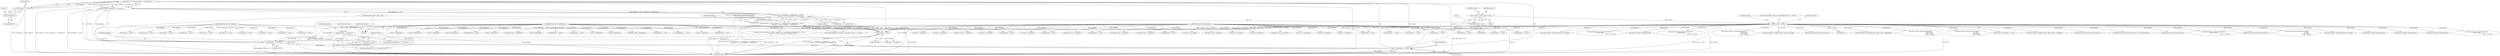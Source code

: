 digraph "0_Android_aeea52da00d210587fb3ed895de3d5f2e0264c88_4@API" {
"1001122" [label="(Call,replySize == NULL || *replySize < 2*sizeof(int32_t))"];
"1001123" [label="(Call,replySize == NULL)"];
"1000114" [label="(MethodParameterIn,uint32_t *replySize)"];
"1001119" [label="(Call,pReplyData == NULL)"];
"1001101" [label="(Call,pReplyData == LVM_NULL)"];
"1000115" [label="(MethodParameterIn,void *pReplyData)"];
"1001108" [label="(Call,pCmdData == NULL)"];
"1000113" [label="(MethodParameterIn,void *pCmdData)"];
"1000153" [label="(Call,pContext == NULL)"];
"1000118" [label="(Call,* pContext = (EffectContext *) self)"];
"1000120" [label="(Call,(EffectContext *) self)"];
"1000110" [label="(MethodParameterIn,effect_handle_t  self)"];
"1001126" [label="(Call,*replySize < 2*sizeof(int32_t))"];
"1001129" [label="(Call,2*sizeof(int32_t))"];
"1001118" [label="(Call,pReplyData == NULL ||\n                    replySize == NULL || *replySize < 2*sizeof(int32_t))"];
"1001111" [label="(Call,cmdSize != 2 * sizeof(uint32_t) || pReplyData == NULL ||\n                    replySize == NULL || *replySize < 2*sizeof(int32_t))"];
"1001107" [label="(Call,pCmdData == NULL || cmdSize != 2 * sizeof(uint32_t) || pReplyData == NULL ||\n                    replySize == NULL || *replySize < 2*sizeof(int32_t))"];
"1001065" [label="(Call,(int32_t *)pCmdData)"];
"1000711" [label="(Call,replySize == NULL)"];
"1000349" [label="(Call,replySize == NULL)"];
"1000930" [label="(Call,(int32_t *)pCmdData)"];
"1000257" [label="(Call,replySize == NULL)"];
"1000273" [label="(Call,(int *) pReplyData)"];
"1000212" [label="(Call,android::VirtualizerSetStrength(pContext, 0))"];
"1001112" [label="(Call,cmdSize != 2 * sizeof(uint32_t))"];
"1001130" [label="(Literal,2)"];
"1001120" [label="(Identifier,pReplyData)"];
"1000695" [label="(Call,pCmdData == NULL)"];
"1000118" [label="(Call,* pContext = (EffectContext *) self)"];
"1000460" [label="(Call,android::Equalizer_getParameter(pContext,\n                                                             p->data,\n                                                             &p->vsize,\n                                                             p->data + voffset))"];
"1001129" [label="(Call,2*sizeof(int32_t))"];
"1001101" [label="(Call,pReplyData == LVM_NULL)"];
"1000843" [label="(Call,android::Effect_setEnabled(pContext, LVM_TRUE))"];
"1000950" [label="(Call,android::LvmEffect_disable(pContext))"];
"1000850" [label="(Call,pReplyData == NULL)"];
"1000982" [label="(Call,android::LvmEffect_enable(pContext))"];
"1000116" [label="(Block,)"];
"1000634" [label="(Call,replySize == NULL)"];
"1000578" [label="(Call,(int *)pReplyData)"];
"1000115" [label="(MethodParameterIn,void *pReplyData)"];
"1000154" [label="(Identifier,pContext)"];
"1000114" [label="(MethodParameterIn,uint32_t *replySize)"];
"1001068" [label="(Call,android::LvmEffect_enable(pContext))"];
"1001102" [label="(Identifier,pReplyData)"];
"1000234" [label="(Call,(int *) pReplyData)"];
"1000669" [label="(Call,(int *)pReplyData)"];
"1000800" [label="(Call,android::Volume_setParameter(pContext,\n (void *)p->data,\n                                                                 p->data + p->psize))"];
"1000873" [label="(Call,android::Effect_setEnabled(pContext, LVM_FALSE))"];
"1000581" [label="(Call,android::BassBoost_setParameter(pContext,\n (void *)p->data,\n                                                                    p->data + p->psize))"];
"1001140" [label="(Identifier,leftVolume)"];
"1001131" [label="(Call,sizeof(int32_t))"];
"1001124" [label="(Identifier,replySize)"];
"1001142" [label="(Call,(uint32_t *)pCmdData)"];
"1000367" [label="(Call,memcpy(pReplyData, pCmdData, sizeof(effect_param_t) + p->psize))"];
"1001103" [label="(Identifier,LVM_NULL)"];
"1000947" [label="(Call,(int32_t *)pCmdData)"];
"1001036" [label="(Call,android::LvmEffect_disable(pContext))"];
"1001105" [label="(ControlStructure,break;)"];
"1001118" [label="(Call,pReplyData == NULL ||\n                    replySize == NULL || *replySize < 2*sizeof(int32_t))"];
"1001125" [label="(Identifier,NULL)"];
"1001113" [label="(Identifier,cmdSize)"];
"1000120" [label="(Call,(EffectContext *) self)"];
"1001135" [label="(Literal,\"\tLVM_ERROR : Effect_command cmdCode Case: \"\n                         \"EFFECT_CMD_SET_VOLUME: ERROR\")"];
"1000119" [label="(Identifier,pContext)"];
"1000672" [label="(Call,android::Virtualizer_setParameter(pContext,\n (void *)p->data,\n                                                                       p->data + p->psize))"];
"1000707" [label="(Call,pReplyData == NULL)"];
"1000964" [label="(Call,(int32_t *)pCmdData)"];
"1000433" [label="(Call,android::Virtualizer_getParameter(pContext,\n                                                               (void *)p->data,\n                                                               &p->vsize,\n                                                               p->data + voffset))"];
"1000168" [label="(Call,pReplyData == NULL)"];
"1000244" [label="(Call,pCmdData    == NULL)"];
"1000728" [label="(Call,(effect_param_t *) pCmdData)"];
"1000797" [label="(Call,(int *)pReplyData)"];
"1000378" [label="(Call,(effect_param_t *)pReplyData)"];
"1000854" [label="(Call,replySize == NULL)"];
"1000310" [label="(Call,android::Effect_setConfig(pContext, &pContext->config))"];
"1000285" [label="(Call,pReplyData == NULL)"];
"1001108" [label="(Call,pCmdData == NULL)"];
"1000870" [label="(Call,(int *)pReplyData)"];
"1000771" [label="(Call,pReplyData == NULL)"];
"1000345" [label="(Call,pReplyData == NULL)"];
"1001100" [label="(ControlStructure,if(pReplyData == LVM_NULL))"];
"1001033" [label="(Call,(int32_t *)pCmdData)"];
"1000122" [label="(Identifier,self)"];
"1001193" [label="(Call,memcpy(pReplyData, vol_ret, sizeof(int32_t)*2))"];
"1000222" [label="(Call,android::EqualizerSetPreset(pContext, 0))"];
"1000840" [label="(Call,(int *)pReplyData)"];
"1000155" [label="(Identifier,NULL)"];
"1000604" [label="(Call,pCmdData   == NULL)"];
"1000303" [label="(Call,android::Effect_getConfig(pContext, (effect_config_t *)pReplyData))"];
"1000485" [label="(Call,android::Volume_getParameter(pContext,\n                                                          (void *)p->data,\n                                                          &p->vsize,\n                                                          p->data + voffset))"];
"1000733" [label="(Call,(int *)pReplyData)"];
"1001050" [label="(Call,(int32_t *)pCmdData)"];
"1000110" [label="(MethodParameterIn,effect_handle_t  self)"];
"1000305" [label="(Call,(effect_config_t *)pReplyData)"];
"1000289" [label="(Call,replySize == NULL)"];
"1000792" [label="(Call,(effect_param_t *) pCmdData)"];
"1000153" [label="(Call,pContext == NULL)"];
"1000539" [label="(Call,pReplyData == NULL)"];
"1000560" [label="(Call,(effect_param_t *) pCmdData)"];
"1000127" [label="(Identifier,pContext)"];
"1001122" [label="(Call,replySize == NULL || *replySize < 2*sizeof(int32_t))"];
"1001128" [label="(Identifier,replySize)"];
"1000253" [label="(Call,pReplyData  == NULL)"];
"1001111" [label="(Call,cmdSize != 2 * sizeof(uint32_t) || pReplyData == NULL ||\n                    replySize == NULL || *replySize < 2*sizeof(int32_t))"];
"1001260" [label="(MethodReturn,int)"];
"1000408" [label="(Call,android::BassBoost_getParameter(pContext,\n                                                             p->data,\n                                                             &p->vsize,\n                                                             p->data + voffset))"];
"1000152" [label="(ControlStructure,if (pContext == NULL))"];
"1000524" [label="(Call,pCmdData   == NULL)"];
"1000276" [label="(Call,android::Effect_setConfig(pContext, (effect_config_t *) pCmdData))"];
"1001127" [label="(Call,*replySize)"];
"1000543" [label="(Call,replySize == NULL)"];
"1000158" [label="(Literal,\"\tLVM_ERROR : Effect_command ERROR pContext == NULL\")"];
"1001119" [label="(Call,pReplyData == NULL)"];
"1000759" [label="(Call,pCmdData   == NULL)"];
"1001106" [label="(ControlStructure,if (pCmdData == NULL || cmdSize != 2 * sizeof(uint32_t) || pReplyData == NULL ||\n                    replySize == NULL || *replySize < 2*sizeof(int32_t)))"];
"1000278" [label="(Call,(effect_config_t *) pCmdData)"];
"1001126" [label="(Call,*replySize < 2*sizeof(int32_t))"];
"1000327" [label="(Call,pCmdData == NULL)"];
"1000191" [label="(Call,(int *) pReplyData)"];
"1000775" [label="(Call,replySize == NULL)"];
"1000113" [label="(MethodParameterIn,void *pCmdData)"];
"1000824" [label="(Call,replySize == NULL)"];
"1000820" [label="(Call,pReplyData == NULL)"];
"1000237" [label="(Call,android::VolumeSetVolumeLevel(pContext, 0))"];
"1001200" [label="(Call,android::VolumeSetVolumeLevel(pContext, (int16_t)(maxdB*100)))"];
"1000895" [label="(Call,(uint32_t *)pCmdData)"];
"1000630" [label="(Call,pReplyData == NULL)"];
"1001123" [label="(Call,replySize == NULL)"];
"1000322" [label="(Call,(effect_param_t *)pCmdData)"];
"1000882" [label="(Call,pCmdData   == NULL)"];
"1000163" [label="(Identifier,cmdCode)"];
"1000202" [label="(Call,android::BassSetStrength(pContext, 0))"];
"1000979" [label="(Call,(int32_t *)pCmdData)"];
"1001016" [label="(Call,(int32_t *)pCmdData)"];
"1001107" [label="(Call,pCmdData == NULL || cmdSize != 2 * sizeof(uint32_t) || pReplyData == NULL ||\n                    replySize == NULL || *replySize < 2*sizeof(int32_t))"];
"1000651" [label="(Call,(effect_param_t *) pCmdData)"];
"1001109" [label="(Identifier,pCmdData)"];
"1000736" [label="(Call,android::Equalizer_setParameter(pContext,\n (void *)p->data,\n                                                                     p->data + p->psize))"];
"1001121" [label="(Identifier,NULL)"];
"1000172" [label="(Call,replySize == NULL)"];
"1001149" [label="(Call,(uint32_t *)pCmdData)"];
"1001110" [label="(Identifier,NULL)"];
"1001122" -> "1001118"  [label="AST: "];
"1001122" -> "1001123"  [label="CFG: "];
"1001122" -> "1001126"  [label="CFG: "];
"1001123" -> "1001122"  [label="AST: "];
"1001126" -> "1001122"  [label="AST: "];
"1001118" -> "1001122"  [label="CFG: "];
"1001122" -> "1001260"  [label="DDG: replySize == NULL"];
"1001122" -> "1001260"  [label="DDG: *replySize < 2*sizeof(int32_t)"];
"1001122" -> "1001118"  [label="DDG: replySize == NULL"];
"1001122" -> "1001118"  [label="DDG: *replySize < 2*sizeof(int32_t)"];
"1001123" -> "1001122"  [label="DDG: replySize"];
"1001123" -> "1001122"  [label="DDG: NULL"];
"1001126" -> "1001122"  [label="DDG: *replySize"];
"1001126" -> "1001122"  [label="DDG: 2*sizeof(int32_t)"];
"1001123" -> "1001125"  [label="CFG: "];
"1001124" -> "1001123"  [label="AST: "];
"1001125" -> "1001123"  [label="AST: "];
"1001128" -> "1001123"  [label="CFG: "];
"1001123" -> "1001260"  [label="DDG: replySize"];
"1001123" -> "1001260"  [label="DDG: NULL"];
"1000114" -> "1001123"  [label="DDG: replySize"];
"1001119" -> "1001123"  [label="DDG: NULL"];
"1000114" -> "1000109"  [label="AST: "];
"1000114" -> "1001260"  [label="DDG: replySize"];
"1000114" -> "1000172"  [label="DDG: replySize"];
"1000114" -> "1000257"  [label="DDG: replySize"];
"1000114" -> "1000289"  [label="DDG: replySize"];
"1000114" -> "1000349"  [label="DDG: replySize"];
"1000114" -> "1000543"  [label="DDG: replySize"];
"1000114" -> "1000634"  [label="DDG: replySize"];
"1000114" -> "1000711"  [label="DDG: replySize"];
"1000114" -> "1000775"  [label="DDG: replySize"];
"1000114" -> "1000824"  [label="DDG: replySize"];
"1000114" -> "1000854"  [label="DDG: replySize"];
"1001119" -> "1001118"  [label="AST: "];
"1001119" -> "1001121"  [label="CFG: "];
"1001120" -> "1001119"  [label="AST: "];
"1001121" -> "1001119"  [label="AST: "];
"1001124" -> "1001119"  [label="CFG: "];
"1001118" -> "1001119"  [label="CFG: "];
"1001119" -> "1001260"  [label="DDG: NULL"];
"1001119" -> "1001260"  [label="DDG: pReplyData"];
"1001119" -> "1001118"  [label="DDG: pReplyData"];
"1001119" -> "1001118"  [label="DDG: NULL"];
"1001101" -> "1001119"  [label="DDG: pReplyData"];
"1000115" -> "1001119"  [label="DDG: pReplyData"];
"1001108" -> "1001119"  [label="DDG: NULL"];
"1001119" -> "1001193"  [label="DDG: pReplyData"];
"1001101" -> "1001100"  [label="AST: "];
"1001101" -> "1001103"  [label="CFG: "];
"1001102" -> "1001101"  [label="AST: "];
"1001103" -> "1001101"  [label="AST: "];
"1001105" -> "1001101"  [label="CFG: "];
"1001109" -> "1001101"  [label="CFG: "];
"1001101" -> "1001260"  [label="DDG: LVM_NULL"];
"1001101" -> "1001260"  [label="DDG: pReplyData == LVM_NULL"];
"1001101" -> "1001260"  [label="DDG: pReplyData"];
"1000115" -> "1001101"  [label="DDG: pReplyData"];
"1001101" -> "1001193"  [label="DDG: pReplyData"];
"1000115" -> "1000109"  [label="AST: "];
"1000115" -> "1001260"  [label="DDG: pReplyData"];
"1000115" -> "1000168"  [label="DDG: pReplyData"];
"1000115" -> "1000191"  [label="DDG: pReplyData"];
"1000115" -> "1000234"  [label="DDG: pReplyData"];
"1000115" -> "1000253"  [label="DDG: pReplyData"];
"1000115" -> "1000273"  [label="DDG: pReplyData"];
"1000115" -> "1000285"  [label="DDG: pReplyData"];
"1000115" -> "1000305"  [label="DDG: pReplyData"];
"1000115" -> "1000345"  [label="DDG: pReplyData"];
"1000115" -> "1000367"  [label="DDG: pReplyData"];
"1000115" -> "1000378"  [label="DDG: pReplyData"];
"1000115" -> "1000539"  [label="DDG: pReplyData"];
"1000115" -> "1000578"  [label="DDG: pReplyData"];
"1000115" -> "1000630"  [label="DDG: pReplyData"];
"1000115" -> "1000669"  [label="DDG: pReplyData"];
"1000115" -> "1000707"  [label="DDG: pReplyData"];
"1000115" -> "1000733"  [label="DDG: pReplyData"];
"1000115" -> "1000771"  [label="DDG: pReplyData"];
"1000115" -> "1000797"  [label="DDG: pReplyData"];
"1000115" -> "1000820"  [label="DDG: pReplyData"];
"1000115" -> "1000840"  [label="DDG: pReplyData"];
"1000115" -> "1000850"  [label="DDG: pReplyData"];
"1000115" -> "1000870"  [label="DDG: pReplyData"];
"1000115" -> "1001193"  [label="DDG: pReplyData"];
"1001108" -> "1001107"  [label="AST: "];
"1001108" -> "1001110"  [label="CFG: "];
"1001109" -> "1001108"  [label="AST: "];
"1001110" -> "1001108"  [label="AST: "];
"1001113" -> "1001108"  [label="CFG: "];
"1001107" -> "1001108"  [label="CFG: "];
"1001108" -> "1001260"  [label="DDG: pCmdData"];
"1001108" -> "1001260"  [label="DDG: NULL"];
"1001108" -> "1001107"  [label="DDG: pCmdData"];
"1001108" -> "1001107"  [label="DDG: NULL"];
"1000113" -> "1001108"  [label="DDG: pCmdData"];
"1000153" -> "1001108"  [label="DDG: NULL"];
"1001108" -> "1001142"  [label="DDG: pCmdData"];
"1000113" -> "1000109"  [label="AST: "];
"1000113" -> "1001260"  [label="DDG: pCmdData"];
"1000113" -> "1000244"  [label="DDG: pCmdData"];
"1000113" -> "1000278"  [label="DDG: pCmdData"];
"1000113" -> "1000322"  [label="DDG: pCmdData"];
"1000113" -> "1000327"  [label="DDG: pCmdData"];
"1000113" -> "1000367"  [label="DDG: pCmdData"];
"1000113" -> "1000524"  [label="DDG: pCmdData"];
"1000113" -> "1000560"  [label="DDG: pCmdData"];
"1000113" -> "1000604"  [label="DDG: pCmdData"];
"1000113" -> "1000651"  [label="DDG: pCmdData"];
"1000113" -> "1000695"  [label="DDG: pCmdData"];
"1000113" -> "1000728"  [label="DDG: pCmdData"];
"1000113" -> "1000759"  [label="DDG: pCmdData"];
"1000113" -> "1000792"  [label="DDG: pCmdData"];
"1000113" -> "1000882"  [label="DDG: pCmdData"];
"1000113" -> "1000895"  [label="DDG: pCmdData"];
"1000113" -> "1000930"  [label="DDG: pCmdData"];
"1000113" -> "1000947"  [label="DDG: pCmdData"];
"1000113" -> "1000964"  [label="DDG: pCmdData"];
"1000113" -> "1000979"  [label="DDG: pCmdData"];
"1000113" -> "1001016"  [label="DDG: pCmdData"];
"1000113" -> "1001033"  [label="DDG: pCmdData"];
"1000113" -> "1001050"  [label="DDG: pCmdData"];
"1000113" -> "1001065"  [label="DDG: pCmdData"];
"1000113" -> "1001142"  [label="DDG: pCmdData"];
"1000113" -> "1001149"  [label="DDG: pCmdData"];
"1000153" -> "1000152"  [label="AST: "];
"1000153" -> "1000155"  [label="CFG: "];
"1000154" -> "1000153"  [label="AST: "];
"1000155" -> "1000153"  [label="AST: "];
"1000158" -> "1000153"  [label="CFG: "];
"1000163" -> "1000153"  [label="CFG: "];
"1000153" -> "1001260"  [label="DDG: NULL"];
"1000153" -> "1001260"  [label="DDG: pContext == NULL"];
"1000153" -> "1001260"  [label="DDG: pContext"];
"1000118" -> "1000153"  [label="DDG: pContext"];
"1000153" -> "1000168"  [label="DDG: NULL"];
"1000153" -> "1000202"  [label="DDG: pContext"];
"1000153" -> "1000212"  [label="DDG: pContext"];
"1000153" -> "1000222"  [label="DDG: pContext"];
"1000153" -> "1000237"  [label="DDG: pContext"];
"1000153" -> "1000244"  [label="DDG: NULL"];
"1000153" -> "1000276"  [label="DDG: pContext"];
"1000153" -> "1000285"  [label="DDG: NULL"];
"1000153" -> "1000303"  [label="DDG: pContext"];
"1000153" -> "1000310"  [label="DDG: pContext"];
"1000153" -> "1000327"  [label="DDG: NULL"];
"1000153" -> "1000408"  [label="DDG: pContext"];
"1000153" -> "1000433"  [label="DDG: pContext"];
"1000153" -> "1000460"  [label="DDG: pContext"];
"1000153" -> "1000485"  [label="DDG: pContext"];
"1000153" -> "1000524"  [label="DDG: NULL"];
"1000153" -> "1000581"  [label="DDG: pContext"];
"1000153" -> "1000604"  [label="DDG: NULL"];
"1000153" -> "1000672"  [label="DDG: pContext"];
"1000153" -> "1000695"  [label="DDG: NULL"];
"1000153" -> "1000736"  [label="DDG: pContext"];
"1000153" -> "1000759"  [label="DDG: NULL"];
"1000153" -> "1000800"  [label="DDG: pContext"];
"1000153" -> "1000820"  [label="DDG: NULL"];
"1000153" -> "1000843"  [label="DDG: pContext"];
"1000153" -> "1000850"  [label="DDG: NULL"];
"1000153" -> "1000873"  [label="DDG: pContext"];
"1000153" -> "1000882"  [label="DDG: NULL"];
"1000153" -> "1000950"  [label="DDG: pContext"];
"1000153" -> "1000982"  [label="DDG: pContext"];
"1000153" -> "1001036"  [label="DDG: pContext"];
"1000153" -> "1001068"  [label="DDG: pContext"];
"1000153" -> "1001200"  [label="DDG: pContext"];
"1000118" -> "1000116"  [label="AST: "];
"1000118" -> "1000120"  [label="CFG: "];
"1000119" -> "1000118"  [label="AST: "];
"1000120" -> "1000118"  [label="AST: "];
"1000127" -> "1000118"  [label="CFG: "];
"1000118" -> "1001260"  [label="DDG: (EffectContext *) self"];
"1000120" -> "1000118"  [label="DDG: self"];
"1000120" -> "1000122"  [label="CFG: "];
"1000121" -> "1000120"  [label="AST: "];
"1000122" -> "1000120"  [label="AST: "];
"1000120" -> "1001260"  [label="DDG: self"];
"1000110" -> "1000120"  [label="DDG: self"];
"1000110" -> "1000109"  [label="AST: "];
"1000110" -> "1001260"  [label="DDG: self"];
"1001126" -> "1001129"  [label="CFG: "];
"1001127" -> "1001126"  [label="AST: "];
"1001129" -> "1001126"  [label="AST: "];
"1001126" -> "1001260"  [label="DDG: *replySize"];
"1001126" -> "1001260"  [label="DDG: 2*sizeof(int32_t)"];
"1001129" -> "1001126"  [label="DDG: 2"];
"1001129" -> "1001131"  [label="CFG: "];
"1001130" -> "1001129"  [label="AST: "];
"1001131" -> "1001129"  [label="AST: "];
"1001118" -> "1001111"  [label="AST: "];
"1001111" -> "1001118"  [label="CFG: "];
"1001118" -> "1001260"  [label="DDG: replySize == NULL || *replySize < 2*sizeof(int32_t)"];
"1001118" -> "1001260"  [label="DDG: pReplyData == NULL"];
"1001118" -> "1001111"  [label="DDG: pReplyData == NULL"];
"1001118" -> "1001111"  [label="DDG: replySize == NULL || *replySize < 2*sizeof(int32_t)"];
"1001111" -> "1001107"  [label="AST: "];
"1001111" -> "1001112"  [label="CFG: "];
"1001112" -> "1001111"  [label="AST: "];
"1001107" -> "1001111"  [label="CFG: "];
"1001111" -> "1001260"  [label="DDG: pReplyData == NULL ||\n                    replySize == NULL || *replySize < 2*sizeof(int32_t)"];
"1001111" -> "1001260"  [label="DDG: cmdSize != 2 * sizeof(uint32_t)"];
"1001111" -> "1001107"  [label="DDG: cmdSize != 2 * sizeof(uint32_t)"];
"1001111" -> "1001107"  [label="DDG: pReplyData == NULL ||\n                    replySize == NULL || *replySize < 2*sizeof(int32_t)"];
"1001112" -> "1001111"  [label="DDG: cmdSize"];
"1001112" -> "1001111"  [label="DDG: 2 * sizeof(uint32_t)"];
"1001107" -> "1001106"  [label="AST: "];
"1001135" -> "1001107"  [label="CFG: "];
"1001140" -> "1001107"  [label="CFG: "];
"1001107" -> "1001260"  [label="DDG: pCmdData == NULL"];
"1001107" -> "1001260"  [label="DDG: cmdSize != 2 * sizeof(uint32_t) || pReplyData == NULL ||\n                    replySize == NULL || *replySize < 2*sizeof(int32_t)"];
"1001107" -> "1001260"  [label="DDG: pCmdData == NULL || cmdSize != 2 * sizeof(uint32_t) || pReplyData == NULL ||\n                    replySize == NULL || *replySize < 2*sizeof(int32_t)"];
}
